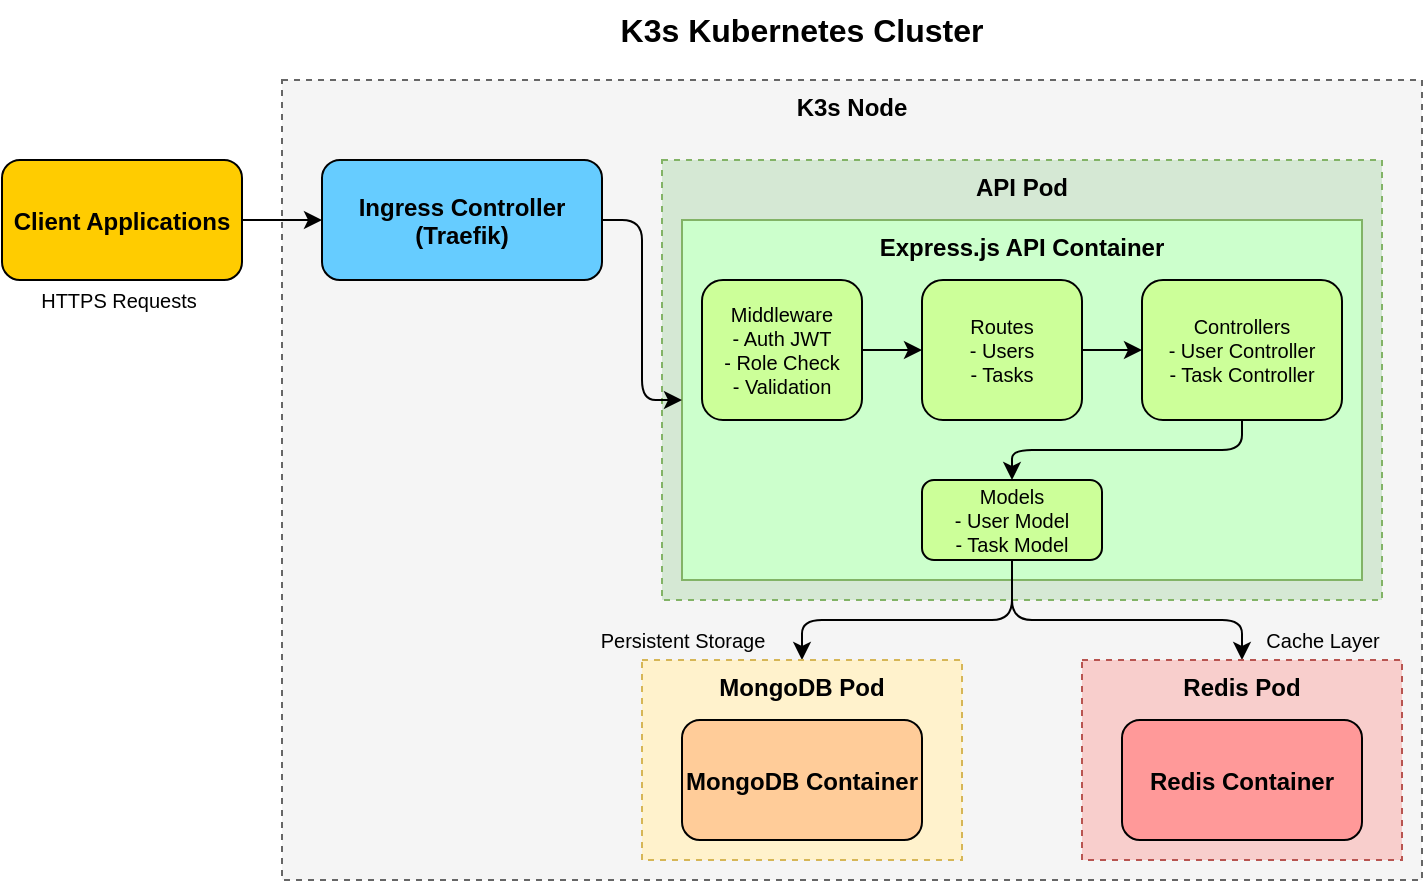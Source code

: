<mxfile version="26.2.14">
  <diagram name="Architecture Overview" id="architecture-overview">
    <mxGraphModel dx="1188" dy="667" grid="1" gridSize="10" guides="1" tooltips="1" connect="1" arrows="1" fold="1" page="1" pageScale="1" pageWidth="850" pageHeight="1100" math="0" shadow="0">
      <root>
        <mxCell id="0" />
        <mxCell id="1" parent="0" />
        <mxCell id="k3s-title" value="K3s Kubernetes Cluster" style="text;html=1;strokeColor=none;fillColor=none;align=center;verticalAlign=middle;whiteSpace=wrap;rounded=0;fontSize=16;fontStyle=1" parent="1" vertex="1">
          <mxGeometry x="300" y="10" width="240" height="30" as="geometry" />
        </mxCell>
        <mxCell id="k3s-node" value="K3s Node" style="rounded=0;whiteSpace=wrap;html=1;fillColor=#f5f5f5;strokeColor=#666666;dashed=1;verticalAlign=top;fontStyle=1" parent="1" vertex="1">
          <mxGeometry x="160" y="50" width="570" height="400" as="geometry" />
        </mxCell>
        <mxCell id="ingress" value="Ingress Controller&#xa;(Traefik)" style="rounded=1;fillColor=#66CCFF;strokeColor=#000000;fontStyle=1;fontSize=12;" parent="1" vertex="1">
          <mxGeometry x="180" y="90" width="140" height="60" as="geometry" />
        </mxCell>
        <mxCell id="app-pod" value="API Pod" style="rounded=0;whiteSpace=wrap;html=1;fillColor=#d5e8d4;strokeColor=#82b366;dashed=1;verticalAlign=top;fontStyle=1" parent="1" vertex="1">
          <mxGeometry x="350" y="90" width="360" height="220" as="geometry" />
        </mxCell>
        <mxCell id="express-container" value="Express.js API Container" style="rounded=0;whiteSpace=wrap;html=1;fillColor=#CCFFCC;strokeColor=#82b366;verticalAlign=top;fontStyle=1" parent="1" vertex="1">
          <mxGeometry x="360" y="120" width="340" height="180" as="geometry" />
        </mxCell>
        <mxCell id="middleware" value="Middleware&#xa;- Auth JWT&#xa;- Role Check&#xa;- Validation" style="rounded=1;fillColor=#CCFF99;fontSize=10;" parent="1" vertex="1">
          <mxGeometry x="370" y="150" width="80" height="70" as="geometry" />
        </mxCell>
        <mxCell id="routes" value="Routes&#xa;- Users&#xa;- Tasks" style="rounded=1;fillColor=#CCFF99;fontSize=10;" parent="1" vertex="1">
          <mxGeometry x="480" y="150" width="80" height="70" as="geometry" />
        </mxCell>
        <mxCell id="controllers" value="Controllers&#xa;- User Controller&#xa;- Task Controller" style="rounded=1;fillColor=#CCFF99;fontSize=10;" parent="1" vertex="1">
          <mxGeometry x="590" y="150" width="100" height="70" as="geometry" />
        </mxCell>
        <mxCell id="client" value="Client Applications" style="rounded=1;fillColor=#FFCC00;fontStyle=1;fontSize=12;" parent="1" vertex="1">
          <mxGeometry x="20" y="90" width="120" height="60" as="geometry" />
        </mxCell>
        <mxCell id="models" value="Models&#xa;- User Model&#xa;- Task Model" style="rounded=1;fillColor=#CCFF99;fontSize=10;" parent="1" vertex="1">
          <mxGeometry x="480" y="250" width="90" height="40" as="geometry" />
        </mxCell>
        <mxCell id="client-to-ingress" style="edgeStyle=orthogonalEdgeStyle;rounded=1;orthogonalLoop=1;" parent="1" source="client" target="ingress" edge="1">
          <mxGeometry relative="1" as="geometry" />
        </mxCell>
        <mxCell id="ingress-to-express" style="edgeStyle=orthogonalEdgeStyle;rounded=1;orthogonalLoop=1;" parent="1" source="ingress" target="express-container" edge="1">
          <mxGeometry relative="1" as="geometry" />
        </mxCell>
        <mxCell id="express-to-mongo" style="edgeStyle=orthogonalEdgeStyle;rounded=1;orthogonalLoop=1;entryX=0.5;entryY=0;entryDx=0;entryDy=0;exitX=0.5;exitY=1;exitDx=0;exitDy=0;" parent="1" source="models" target="mongo-pod" edge="1">
          <mxGeometry relative="1" as="geometry">
            <mxPoint x="520" y="300" as="sourcePoint" />
            <Array as="points">
              <mxPoint x="525" y="320" />
              <mxPoint x="420" y="320" />
            </Array>
          </mxGeometry>
        </mxCell>
        <mxCell id="express-to-redis" style="edgeStyle=orthogonalEdgeStyle;rounded=1;orthogonalLoop=1;entryX=0.5;entryY=0;entryDx=0;entryDy=0;exitX=0.5;exitY=1;exitDx=0;exitDy=0;" parent="1" source="models" target="redis-pod" edge="1">
          <mxGeometry relative="1" as="geometry">
            <Array as="points">
              <mxPoint x="525" y="320" />
              <mxPoint x="640" y="320" />
            </Array>
          </mxGeometry>
        </mxCell>
        <mxCell id="mongo-label" value="Persistent Storage" style="text;html=1;align=center;verticalAlign=middle;resizable=0;points=[];fontSize=10;" parent="1" vertex="1">
          <mxGeometry x="310" y="320" width="100" height="20" as="geometry" />
        </mxCell>
        <mxCell id="redis-label" value="Cache Layer" style="text;html=1;align=center;verticalAlign=middle;resizable=0;points=[];fontSize=10;" parent="1" vertex="1">
          <mxGeometry x="640" y="320" width="80" height="20" as="geometry" />
        </mxCell>
        <mxCell id="request-label" value="HTTPS Requests" style="text;html=1;align=center;verticalAlign=middle;resizable=0;points=[];fontSize=10;" parent="1" vertex="1">
          <mxGeometry x="28" y="150" width="100" height="20" as="geometry" />
        </mxCell>
        <mxCell id="middleware-to-routes" style="edgeStyle=orthogonalEdgeStyle;rounded=1;orthogonalLoop=1;entryX=0;entryY=0.5;entryDx=0;entryDy=0;exitX=1;exitY=0.5;exitDx=0;exitDy=0;" parent="1" source="middleware" target="routes" edge="1">
          <mxGeometry relative="1" as="geometry" />
        </mxCell>
        <mxCell id="routes-to-controllers" style="edgeStyle=orthogonalEdgeStyle;rounded=1;orthogonalLoop=1;entryX=0;entryY=0.5;entryDx=0;entryDy=0;exitX=1;exitY=0.5;exitDx=0;exitDy=0;" parent="1" source="routes" target="controllers" edge="1">
          <mxGeometry relative="1" as="geometry" />
        </mxCell>
        <mxCell id="controllers-to-models" style="edgeStyle=orthogonalEdgeStyle;rounded=1;orthogonalLoop=1;entryX=0.5;entryY=0;entryDx=0;entryDy=0;exitX=0.5;exitY=1;exitDx=0;exitDy=0;" parent="1" source="controllers" target="models" edge="1">
          <mxGeometry relative="1" as="geometry" />
        </mxCell>
        <mxCell id="bG6pgV3Egd0GDlEO9T67-1" value="" style="group" vertex="1" connectable="0" parent="1">
          <mxGeometry x="560" y="340" width="160" height="100" as="geometry" />
        </mxCell>
        <mxCell id="redis-pod" value="Redis Pod" style="rounded=0;whiteSpace=wrap;html=1;fillColor=#f8cecc;strokeColor=#b85450;dashed=1;verticalAlign=top;fontStyle=1" parent="bG6pgV3Egd0GDlEO9T67-1" vertex="1">
          <mxGeometry width="160" height="100" as="geometry" />
        </mxCell>
        <mxCell id="redis-container" value="Redis Container" style="rounded=1;fillColor=#FF9999;fontSize=12;fontStyle=1" parent="bG6pgV3Egd0GDlEO9T67-1" vertex="1">
          <mxGeometry x="20" y="30" width="120" height="60" as="geometry" />
        </mxCell>
        <mxCell id="bG6pgV3Egd0GDlEO9T67-2" value="" style="group" vertex="1" connectable="0" parent="1">
          <mxGeometry x="340" y="340" width="160" height="100" as="geometry" />
        </mxCell>
        <mxCell id="mongo-pod" value="MongoDB Pod" style="rounded=0;whiteSpace=wrap;html=1;fillColor=#fff2cc;strokeColor=#d6b656;dashed=1;verticalAlign=top;fontStyle=1" parent="bG6pgV3Egd0GDlEO9T67-2" vertex="1">
          <mxGeometry width="160" height="100" as="geometry" />
        </mxCell>
        <mxCell id="mongo-container" value="MongoDB Container" style="rounded=1;fillColor=#FFCC99;fontSize=12;fontStyle=1" parent="bG6pgV3Egd0GDlEO9T67-2" vertex="1">
          <mxGeometry x="20" y="30" width="120" height="60" as="geometry" />
        </mxCell>
      </root>
    </mxGraphModel>
  </diagram>
</mxfile>
